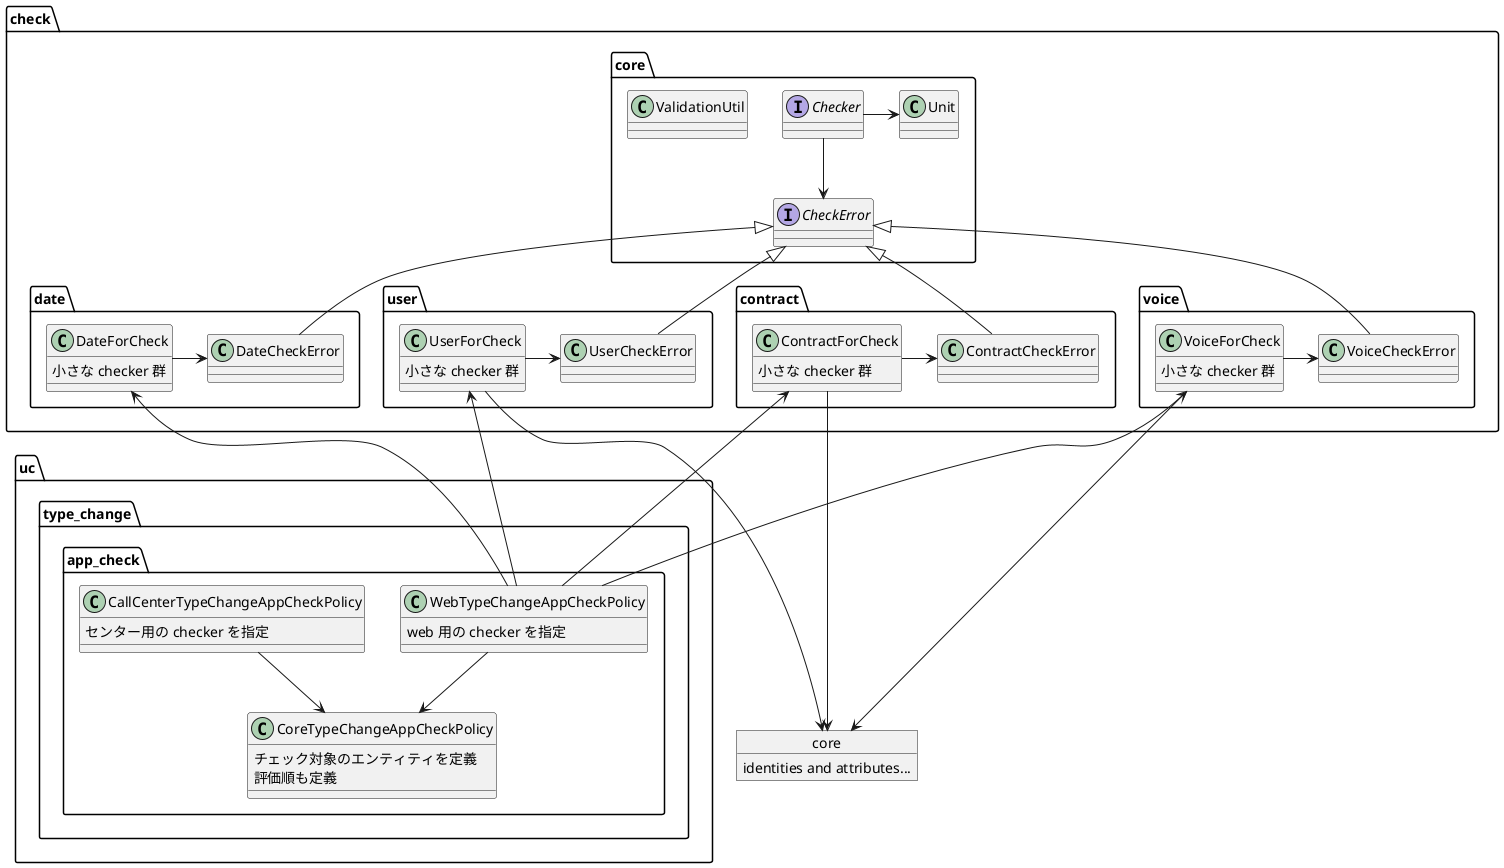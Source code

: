 @startuml

namespace uc {
  namespace type_change {
    namespace app_check {
      class WebTypeChangeAppCheckPolicy {
        web 用の checker を指定
      }
      class CallCenterTypeChangeAppCheckPolicy {
        センター用の checker を指定
      }
      class CoreTypeChangeAppCheckPolicy {
        チェック対象のエンティティを定義
        評価順も定義
      }
      WebTypeChangeAppCheckPolicy --> CoreTypeChangeAppCheckPolicy
      CallCenterTypeChangeAppCheckPolicy --> CoreTypeChangeAppCheckPolicy
    }
  }
}

object core {
  identities and attributes...
}

namespace check {
  namespace user {
    class UserForCheck {
      小さな checker 群
    }
    UserForCheck -r-> UserCheckError
  }
  namespace contract {
    class ContractForCheck {
      小さな checker 群
    }
    ContractForCheck -r-> ContractCheckError
  }
  namespace voice {
    class VoiceForCheck {
      小さな checker 群
    }
    VoiceForCheck -r-> VoiceCheckError
  }
  namespace date {
    class DateForCheck {
      小さな checker 群
    }
    DateForCheck -r-> DateCheckError
  }
  namespace core {
    interface Checker
    interface CheckError
    Checker -d-> CheckError
    Checker -r-> Unit

    class ValidationUtil
  }
  check.user.UserCheckError -u-|> check.core.CheckError
  check.contract.ContractCheckError -u-|> check.core.CheckError
  check.voice.VoiceCheckError -u-|> check.core.CheckError
  check.date.DateCheckError -u-|> check.core.CheckError
}

check.user.UserForCheck -d--> core
check.contract.ContractForCheck -d--> core
check.voice.VoiceForCheck -d--> core

uc.type_change.app_check.WebTypeChangeAppCheckPolicy -u-> check.user.UserForCheck
uc.type_change.app_check.WebTypeChangeAppCheckPolicy -u-> check.contract.ContractForCheck
uc.type_change.app_check.WebTypeChangeAppCheckPolicy -u-> check.voice.VoiceForCheck
uc.type_change.app_check.WebTypeChangeAppCheckPolicy -u-> check.date.DateForCheck

@enduml
